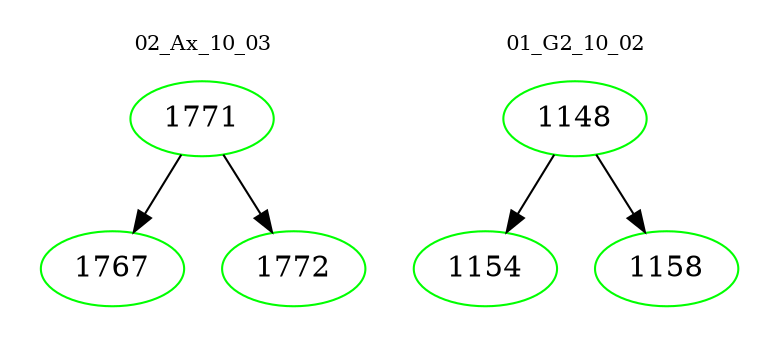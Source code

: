 digraph{
subgraph cluster_0 {
color = white
label = "02_Ax_10_03";
fontsize=10;
T0_1771 [label="1771", color="green"]
T0_1771 -> T0_1767 [color="black"]
T0_1767 [label="1767", color="green"]
T0_1771 -> T0_1772 [color="black"]
T0_1772 [label="1772", color="green"]
}
subgraph cluster_1 {
color = white
label = "01_G2_10_02";
fontsize=10;
T1_1148 [label="1148", color="green"]
T1_1148 -> T1_1154 [color="black"]
T1_1154 [label="1154", color="green"]
T1_1148 -> T1_1158 [color="black"]
T1_1158 [label="1158", color="green"]
}
}
